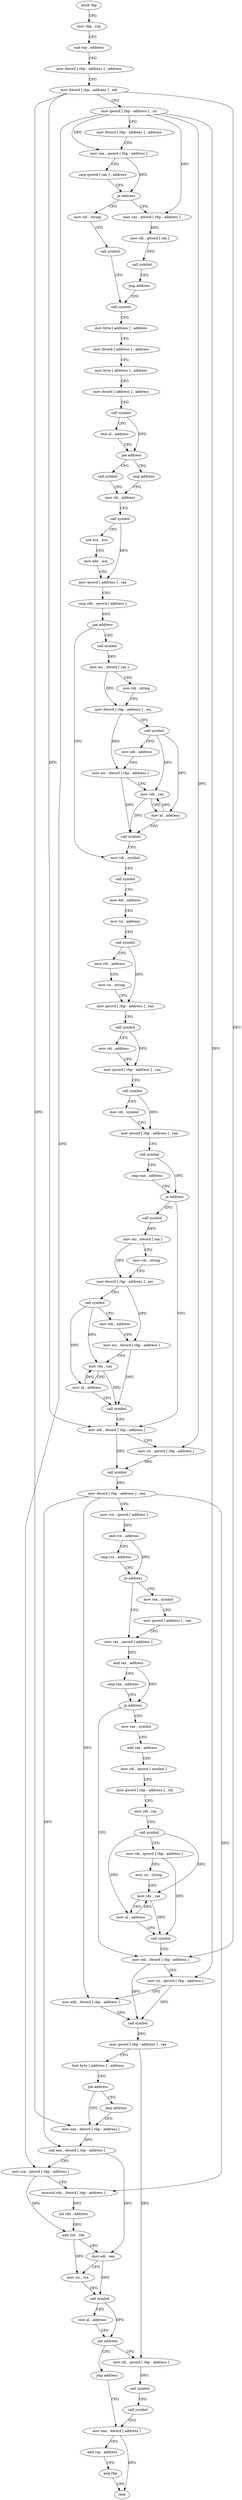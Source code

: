 digraph "func" {
"4207632" [label = "push rbp" ]
"4207633" [label = "mov rbp , rsp" ]
"4207636" [label = "sub rsp , address" ]
"4207640" [label = "mov dword [ rbp - address ] , address" ]
"4207647" [label = "mov dword [ rbp - address ] , edi" ]
"4207650" [label = "mov qword [ rbp - address ] , rsi" ]
"4207654" [label = "mov dword [ rbp - address ] , address" ]
"4207661" [label = "mov rax , qword [ rbp - address ]" ]
"4207665" [label = "cmp qword [ rax ] , address" ]
"4207669" [label = "je address" ]
"4207692" [label = "mov rdi , string" ]
"4207675" [label = "mov rax , qword [ rbp - address ]" ]
"4207702" [label = "call symbol" ]
"4207707" [label = "call symbol" ]
"4207679" [label = "mov rdi , qword [ rax ]" ]
"4207682" [label = "call symbol" ]
"4207687" [label = "jmp address" ]
"4207768" [label = "call symbol" ]
"4207773" [label = "mov rdi , address" ]
"4207763" [label = "jmp address" ]
"4207712" [label = "mov byte [ address ] , address" ]
"4207720" [label = "mov dword [ address ] , address" ]
"4207731" [label = "mov byte [ address ] , address" ]
"4207739" [label = "mov dword [ address ] , address" ]
"4207750" [label = "call symbol" ]
"4207755" [label = "test al , address" ]
"4207757" [label = "jne address" ]
"4207857" [label = "mov rdi , symbol" ]
"4207867" [label = "call symbol" ]
"4207872" [label = "mov edi , address" ]
"4207877" [label = "mov rsi , address" ]
"4207887" [label = "call symbol" ]
"4207892" [label = "mov rdi , address" ]
"4207902" [label = "mov rsi , string" ]
"4207912" [label = "mov qword [ rbp - address ] , rax" ]
"4207916" [label = "call symbol" ]
"4207921" [label = "mov rdi , address" ]
"4207931" [label = "mov qword [ rbp - address ] , rax" ]
"4207935" [label = "call symbol" ]
"4207940" [label = "mov rdi , symbol" ]
"4207950" [label = "mov qword [ rbp - address ] , rax" ]
"4207954" [label = "call symbol" ]
"4207959" [label = "cmp eax , address" ]
"4207962" [label = "je address" ]
"4208011" [label = "mov edi , dword [ rbp - address ]" ]
"4207968" [label = "call symbol" ]
"4207814" [label = "call symbol" ]
"4207819" [label = "mov esi , dword [ rax ]" ]
"4207821" [label = "mov rdi , string" ]
"4207831" [label = "mov dword [ rbp - address ] , esi" ]
"4207834" [label = "call symbol" ]
"4207839" [label = "mov edi , address" ]
"4207844" [label = "mov esi , dword [ rbp - address ]" ]
"4207847" [label = "mov rdx , rax" ]
"4207850" [label = "mov al , address" ]
"4207852" [label = "call symbol" ]
"4207783" [label = "call symbol" ]
"4207788" [label = "xor ecx , ecx" ]
"4207790" [label = "mov edx , ecx" ]
"4207792" [label = "mov qword [ address ] , rax" ]
"4207800" [label = "cmp rdx , qword [ address ]" ]
"4207808" [label = "jne address" ]
"4208014" [label = "mov rsi , qword [ rbp - address ]" ]
"4208018" [label = "call symbol" ]
"4208023" [label = "mov dword [ rbp - address ] , eax" ]
"4208026" [label = "mov rcx , qword [ address ]" ]
"4208034" [label = "and rcx , address" ]
"4208041" [label = "cmp rcx , address" ]
"4208045" [label = "je address" ]
"4208069" [label = "mov rax , qword [ address ]" ]
"4208051" [label = "mov rax , symbol" ]
"4207973" [label = "mov esi , dword [ rax ]" ]
"4207975" [label = "mov rdi , string" ]
"4207985" [label = "mov dword [ rbp - address ] , esi" ]
"4207988" [label = "call symbol" ]
"4207993" [label = "mov edi , address" ]
"4207998" [label = "mov esi , dword [ rbp - address ]" ]
"4208001" [label = "mov rdx , rax" ]
"4208004" [label = "mov al , address" ]
"4208006" [label = "call symbol" ]
"4208077" [label = "and rax , address" ]
"4208083" [label = "cmp rax , address" ]
"4208087" [label = "je address" ]
"4208153" [label = "mov edi , dword [ rbp - address ]" ]
"4208093" [label = "mov rax , symbol" ]
"4208061" [label = "mov qword [ address ] , rax" ]
"4208156" [label = "mov rsi , qword [ rbp - address ]" ]
"4208160" [label = "mov edx , dword [ rbp - address ]" ]
"4208163" [label = "call symbol" ]
"4208168" [label = "mov qword [ rbp - address ] , rax" ]
"4208172" [label = "test byte [ address ] , address" ]
"4208180" [label = "jne address" ]
"4208191" [label = "mov eax , dword [ rbp - address ]" ]
"4208186" [label = "jmp address" ]
"4208103" [label = "add rax , address" ]
"4208109" [label = "mov rdi , qword [ symbol ]" ]
"4208117" [label = "mov qword [ rbp - address ] , rdi" ]
"4208121" [label = "mov rdi , rax" ]
"4208124" [label = "call symbol" ]
"4208129" [label = "mov rdi , qword [ rbp - address ]" ]
"4208133" [label = "mov rsi , string" ]
"4208143" [label = "mov rdx , rax" ]
"4208146" [label = "mov al , address" ]
"4208148" [label = "call symbol" ]
"4208194" [label = "sub eax , dword [ rbp - address ]" ]
"4208197" [label = "mov rcx , qword [ rbp - address ]" ]
"4208201" [label = "movsxd rdx , dword [ rbp - address ]" ]
"4208205" [label = "shl rdx , address" ]
"4208209" [label = "add rcx , rdx" ]
"4208212" [label = "mov edi , eax" ]
"4208214" [label = "mov rsi , rcx" ]
"4208217" [label = "call symbol" ]
"4208222" [label = "test al , address" ]
"4208224" [label = "jne address" ]
"4208235" [label = "mov rdi , qword [ rbp - address ]" ]
"4208230" [label = "jmp address" ]
"4208239" [label = "call symbol" ]
"4208244" [label = "call symbol" ]
"4208249" [label = "mov eax , dword [ address ]" ]
"4208256" [label = "add rsp , address" ]
"4208260" [label = "pop rbp" ]
"4208261" [label = "retn" ]
"4207632" -> "4207633" [ label = "CFG" ]
"4207633" -> "4207636" [ label = "CFG" ]
"4207636" -> "4207640" [ label = "CFG" ]
"4207640" -> "4207647" [ label = "CFG" ]
"4207647" -> "4207650" [ label = "CFG" ]
"4207647" -> "4208011" [ label = "DFG" ]
"4207647" -> "4208153" [ label = "DFG" ]
"4207647" -> "4208191" [ label = "DFG" ]
"4207650" -> "4207654" [ label = "CFG" ]
"4207650" -> "4207661" [ label = "DFG" ]
"4207650" -> "4207675" [ label = "DFG" ]
"4207650" -> "4208014" [ label = "DFG" ]
"4207650" -> "4208156" [ label = "DFG" ]
"4207650" -> "4208197" [ label = "DFG" ]
"4207654" -> "4207661" [ label = "CFG" ]
"4207661" -> "4207665" [ label = "CFG" ]
"4207661" -> "4207669" [ label = "DFG" ]
"4207665" -> "4207669" [ label = "CFG" ]
"4207669" -> "4207692" [ label = "CFG" ]
"4207669" -> "4207675" [ label = "CFG" ]
"4207692" -> "4207702" [ label = "CFG" ]
"4207675" -> "4207679" [ label = "DFG" ]
"4207702" -> "4207707" [ label = "CFG" ]
"4207707" -> "4207712" [ label = "CFG" ]
"4207679" -> "4207682" [ label = "DFG" ]
"4207682" -> "4207687" [ label = "CFG" ]
"4207687" -> "4207707" [ label = "CFG" ]
"4207768" -> "4207773" [ label = "CFG" ]
"4207773" -> "4207783" [ label = "CFG" ]
"4207763" -> "4207773" [ label = "CFG" ]
"4207712" -> "4207720" [ label = "CFG" ]
"4207720" -> "4207731" [ label = "CFG" ]
"4207731" -> "4207739" [ label = "CFG" ]
"4207739" -> "4207750" [ label = "CFG" ]
"4207750" -> "4207755" [ label = "CFG" ]
"4207750" -> "4207757" [ label = "DFG" ]
"4207755" -> "4207757" [ label = "CFG" ]
"4207757" -> "4207768" [ label = "CFG" ]
"4207757" -> "4207763" [ label = "CFG" ]
"4207857" -> "4207867" [ label = "CFG" ]
"4207867" -> "4207872" [ label = "CFG" ]
"4207872" -> "4207877" [ label = "CFG" ]
"4207877" -> "4207887" [ label = "CFG" ]
"4207887" -> "4207892" [ label = "CFG" ]
"4207887" -> "4207912" [ label = "DFG" ]
"4207892" -> "4207902" [ label = "CFG" ]
"4207902" -> "4207912" [ label = "CFG" ]
"4207912" -> "4207916" [ label = "CFG" ]
"4207916" -> "4207921" [ label = "CFG" ]
"4207916" -> "4207931" [ label = "DFG" ]
"4207921" -> "4207931" [ label = "CFG" ]
"4207931" -> "4207935" [ label = "CFG" ]
"4207935" -> "4207940" [ label = "CFG" ]
"4207935" -> "4207950" [ label = "DFG" ]
"4207940" -> "4207950" [ label = "CFG" ]
"4207950" -> "4207954" [ label = "CFG" ]
"4207954" -> "4207959" [ label = "CFG" ]
"4207954" -> "4207962" [ label = "DFG" ]
"4207959" -> "4207962" [ label = "CFG" ]
"4207962" -> "4208011" [ label = "CFG" ]
"4207962" -> "4207968" [ label = "CFG" ]
"4208011" -> "4208014" [ label = "CFG" ]
"4208011" -> "4208018" [ label = "DFG" ]
"4207968" -> "4207973" [ label = "DFG" ]
"4207814" -> "4207819" [ label = "DFG" ]
"4207819" -> "4207821" [ label = "CFG" ]
"4207819" -> "4207831" [ label = "DFG" ]
"4207821" -> "4207831" [ label = "CFG" ]
"4207831" -> "4207834" [ label = "CFG" ]
"4207831" -> "4207844" [ label = "DFG" ]
"4207834" -> "4207839" [ label = "CFG" ]
"4207834" -> "4207847" [ label = "DFG" ]
"4207834" -> "4207850" [ label = "DFG" ]
"4207839" -> "4207844" [ label = "CFG" ]
"4207844" -> "4207847" [ label = "CFG" ]
"4207844" -> "4207852" [ label = "DFG" ]
"4207847" -> "4207850" [ label = "CFG" ]
"4207847" -> "4207852" [ label = "DFG" ]
"4207850" -> "4207852" [ label = "CFG" ]
"4207850" -> "4207847" [ label = "DFG" ]
"4207852" -> "4207857" [ label = "CFG" ]
"4207783" -> "4207788" [ label = "CFG" ]
"4207783" -> "4207792" [ label = "DFG" ]
"4207788" -> "4207790" [ label = "CFG" ]
"4207790" -> "4207792" [ label = "CFG" ]
"4207792" -> "4207800" [ label = "CFG" ]
"4207800" -> "4207808" [ label = "CFG" ]
"4207808" -> "4207857" [ label = "CFG" ]
"4207808" -> "4207814" [ label = "CFG" ]
"4208014" -> "4208018" [ label = "DFG" ]
"4208018" -> "4208023" [ label = "DFG" ]
"4208023" -> "4208026" [ label = "CFG" ]
"4208023" -> "4208160" [ label = "DFG" ]
"4208023" -> "4208194" [ label = "DFG" ]
"4208023" -> "4208201" [ label = "DFG" ]
"4208026" -> "4208034" [ label = "DFG" ]
"4208034" -> "4208041" [ label = "CFG" ]
"4208034" -> "4208045" [ label = "DFG" ]
"4208041" -> "4208045" [ label = "CFG" ]
"4208045" -> "4208069" [ label = "CFG" ]
"4208045" -> "4208051" [ label = "CFG" ]
"4208069" -> "4208077" [ label = "DFG" ]
"4208051" -> "4208061" [ label = "CFG" ]
"4207973" -> "4207975" [ label = "CFG" ]
"4207973" -> "4207985" [ label = "DFG" ]
"4207975" -> "4207985" [ label = "CFG" ]
"4207985" -> "4207988" [ label = "CFG" ]
"4207985" -> "4207998" [ label = "DFG" ]
"4207988" -> "4207993" [ label = "CFG" ]
"4207988" -> "4208001" [ label = "DFG" ]
"4207988" -> "4208004" [ label = "DFG" ]
"4207993" -> "4207998" [ label = "CFG" ]
"4207998" -> "4208001" [ label = "CFG" ]
"4207998" -> "4208006" [ label = "DFG" ]
"4208001" -> "4208004" [ label = "CFG" ]
"4208001" -> "4208006" [ label = "DFG" ]
"4208004" -> "4208006" [ label = "CFG" ]
"4208004" -> "4208001" [ label = "DFG" ]
"4208006" -> "4208011" [ label = "CFG" ]
"4208077" -> "4208083" [ label = "CFG" ]
"4208077" -> "4208087" [ label = "DFG" ]
"4208083" -> "4208087" [ label = "CFG" ]
"4208087" -> "4208153" [ label = "CFG" ]
"4208087" -> "4208093" [ label = "CFG" ]
"4208153" -> "4208156" [ label = "CFG" ]
"4208153" -> "4208163" [ label = "DFG" ]
"4208093" -> "4208103" [ label = "CFG" ]
"4208061" -> "4208069" [ label = "CFG" ]
"4208156" -> "4208160" [ label = "CFG" ]
"4208156" -> "4208163" [ label = "DFG" ]
"4208160" -> "4208163" [ label = "DFG" ]
"4208163" -> "4208168" [ label = "DFG" ]
"4208168" -> "4208172" [ label = "CFG" ]
"4208168" -> "4208235" [ label = "DFG" ]
"4208172" -> "4208180" [ label = "CFG" ]
"4208180" -> "4208191" [ label = "CFG" ]
"4208180" -> "4208186" [ label = "CFG" ]
"4208191" -> "4208194" [ label = "DFG" ]
"4208186" -> "4208191" [ label = "CFG" ]
"4208103" -> "4208109" [ label = "CFG" ]
"4208109" -> "4208117" [ label = "CFG" ]
"4208117" -> "4208121" [ label = "CFG" ]
"4208121" -> "4208124" [ label = "CFG" ]
"4208124" -> "4208129" [ label = "CFG" ]
"4208124" -> "4208143" [ label = "DFG" ]
"4208124" -> "4208146" [ label = "DFG" ]
"4208129" -> "4208133" [ label = "CFG" ]
"4208129" -> "4208148" [ label = "DFG" ]
"4208133" -> "4208143" [ label = "CFG" ]
"4208143" -> "4208146" [ label = "CFG" ]
"4208143" -> "4208148" [ label = "DFG" ]
"4208146" -> "4208148" [ label = "CFG" ]
"4208146" -> "4208143" [ label = "DFG" ]
"4208148" -> "4208153" [ label = "CFG" ]
"4208194" -> "4208197" [ label = "CFG" ]
"4208194" -> "4208212" [ label = "DFG" ]
"4208197" -> "4208201" [ label = "CFG" ]
"4208197" -> "4208209" [ label = "DFG" ]
"4208201" -> "4208205" [ label = "DFG" ]
"4208205" -> "4208209" [ label = "DFG" ]
"4208209" -> "4208212" [ label = "CFG" ]
"4208209" -> "4208214" [ label = "DFG" ]
"4208212" -> "4208214" [ label = "CFG" ]
"4208212" -> "4208217" [ label = "DFG" ]
"4208214" -> "4208217" [ label = "DFG" ]
"4208217" -> "4208222" [ label = "CFG" ]
"4208217" -> "4208224" [ label = "DFG" ]
"4208222" -> "4208224" [ label = "CFG" ]
"4208224" -> "4208235" [ label = "CFG" ]
"4208224" -> "4208230" [ label = "CFG" ]
"4208235" -> "4208239" [ label = "DFG" ]
"4208230" -> "4208249" [ label = "CFG" ]
"4208239" -> "4208244" [ label = "CFG" ]
"4208244" -> "4208249" [ label = "CFG" ]
"4208249" -> "4208256" [ label = "CFG" ]
"4208249" -> "4208261" [ label = "DFG" ]
"4208256" -> "4208260" [ label = "CFG" ]
"4208260" -> "4208261" [ label = "CFG" ]
}
